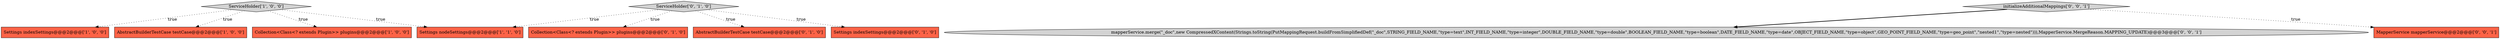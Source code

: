digraph {
3 [style = filled, label = "ServiceHolder['1', '0', '0']", fillcolor = lightgray, shape = diamond image = "AAA0AAABBB1BBB"];
9 [style = filled, label = "mapperService.merge(\"_doc\",new CompressedXContent(Strings.toString(PutMappingRequest.buildFromSimplifiedDef(\"_doc\",STRING_FIELD_NAME,\"type=text\",INT_FIELD_NAME,\"type=integer\",DOUBLE_FIELD_NAME,\"type=double\",BOOLEAN_FIELD_NAME,\"type=boolean\",DATE_FIELD_NAME,\"type=date\",OBJECT_FIELD_NAME,\"type=object\",GEO_POINT_FIELD_NAME,\"type=geo_point\",\"nested1\",\"type=nested\"))),MapperService.MergeReason.MAPPING_UPDATE)@@@3@@@['0', '0', '1']", fillcolor = lightgray, shape = ellipse image = "AAA0AAABBB3BBB"];
1 [style = filled, label = "Settings indexSettings@@@2@@@['1', '0', '0']", fillcolor = tomato, shape = box image = "AAA0AAABBB1BBB"];
10 [style = filled, label = "initializeAdditionalMappings['0', '0', '1']", fillcolor = lightgray, shape = diamond image = "AAA0AAABBB3BBB"];
8 [style = filled, label = "Collection<Class<? extends Plugin>> plugins@@@2@@@['0', '1', '0']", fillcolor = tomato, shape = box image = "AAA0AAABBB2BBB"];
2 [style = filled, label = "AbstractBuilderTestCase testCase@@@2@@@['1', '0', '0']", fillcolor = tomato, shape = box image = "AAA0AAABBB1BBB"];
11 [style = filled, label = "MapperService mapperService@@@2@@@['0', '0', '1']", fillcolor = tomato, shape = box image = "AAA0AAABBB3BBB"];
7 [style = filled, label = "AbstractBuilderTestCase testCase@@@2@@@['0', '1', '0']", fillcolor = tomato, shape = box image = "AAA0AAABBB2BBB"];
4 [style = filled, label = "Settings nodeSettings@@@2@@@['1', '1', '0']", fillcolor = tomato, shape = box image = "AAA0AAABBB1BBB"];
5 [style = filled, label = "Settings indexSettings@@@2@@@['0', '1', '0']", fillcolor = tomato, shape = box image = "AAA0AAABBB2BBB"];
6 [style = filled, label = "ServiceHolder['0', '1', '0']", fillcolor = lightgray, shape = diamond image = "AAA0AAABBB2BBB"];
0 [style = filled, label = "Collection<Class<? extends Plugin>> plugins@@@2@@@['1', '0', '0']", fillcolor = tomato, shape = box image = "AAA0AAABBB1BBB"];
6->5 [style = dotted, label="true"];
6->4 [style = dotted, label="true"];
6->8 [style = dotted, label="true"];
6->7 [style = dotted, label="true"];
10->11 [style = dotted, label="true"];
3->4 [style = dotted, label="true"];
3->2 [style = dotted, label="true"];
3->1 [style = dotted, label="true"];
10->9 [style = bold, label=""];
3->0 [style = dotted, label="true"];
}
